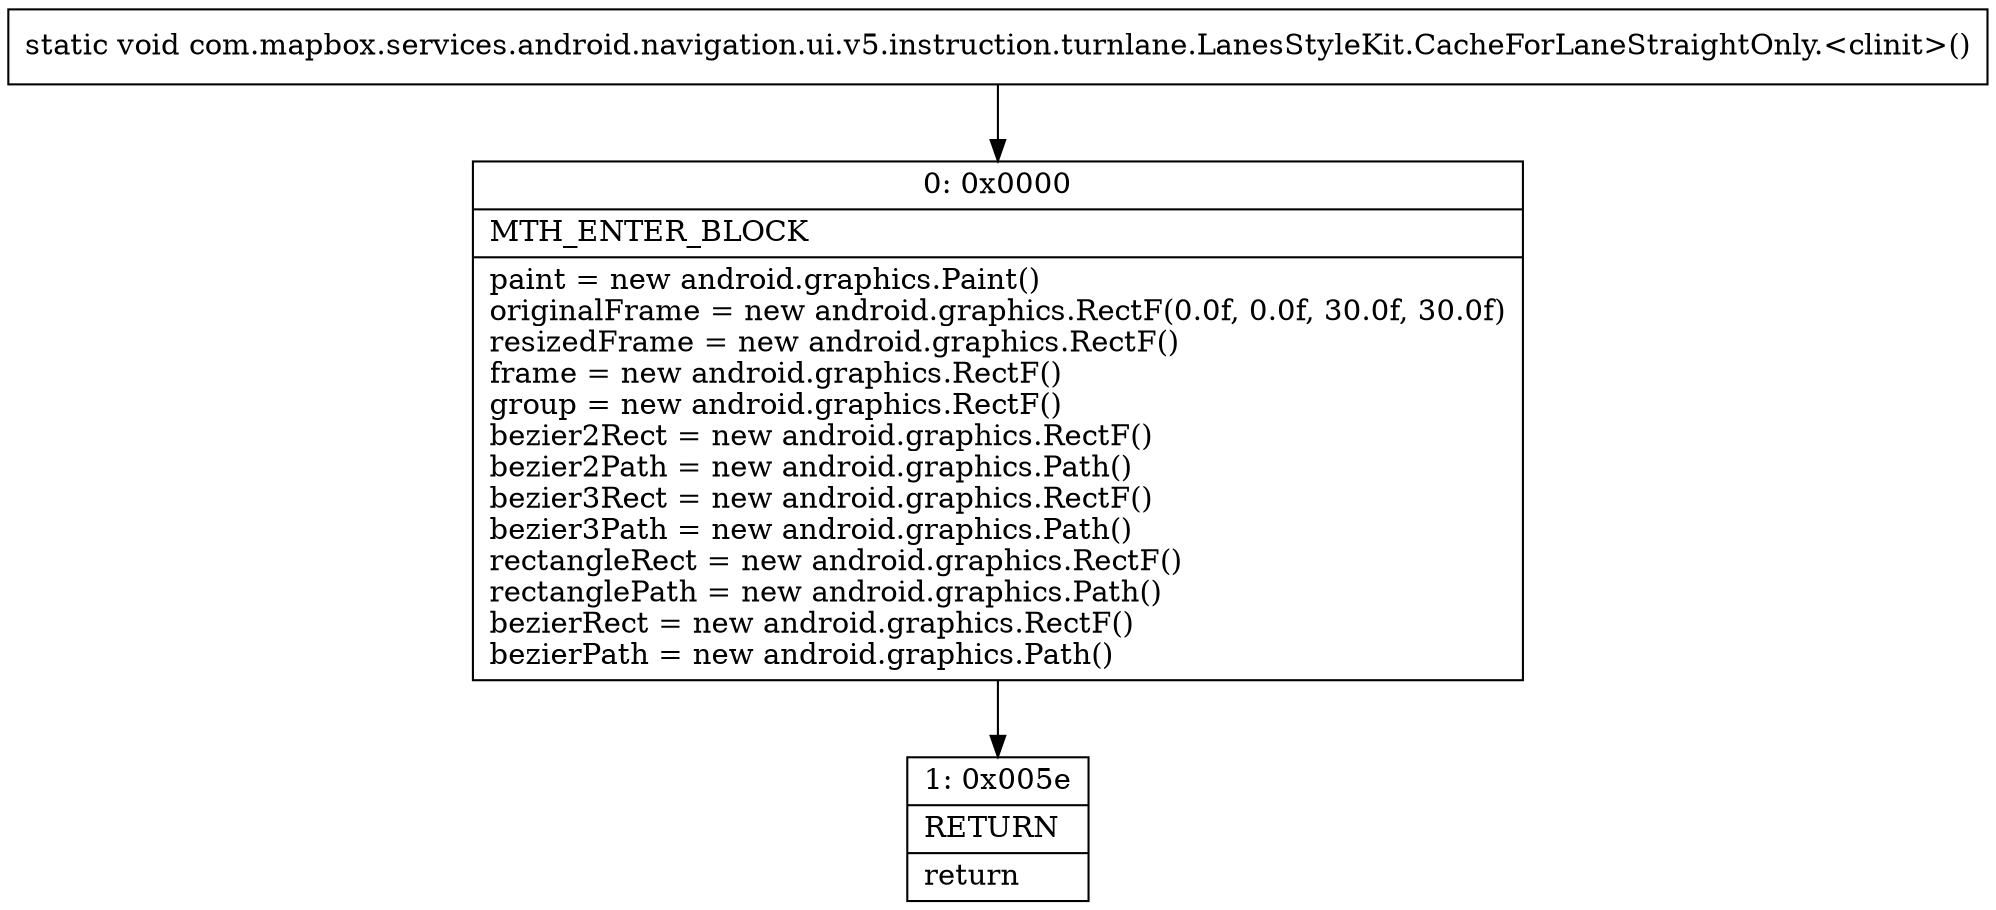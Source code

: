 digraph "CFG forcom.mapbox.services.android.navigation.ui.v5.instruction.turnlane.LanesStyleKit.CacheForLaneStraightOnly.\<clinit\>()V" {
Node_0 [shape=record,label="{0\:\ 0x0000|MTH_ENTER_BLOCK\l|paint = new android.graphics.Paint()\loriginalFrame = new android.graphics.RectF(0.0f, 0.0f, 30.0f, 30.0f)\lresizedFrame = new android.graphics.RectF()\lframe = new android.graphics.RectF()\lgroup = new android.graphics.RectF()\lbezier2Rect = new android.graphics.RectF()\lbezier2Path = new android.graphics.Path()\lbezier3Rect = new android.graphics.RectF()\lbezier3Path = new android.graphics.Path()\lrectangleRect = new android.graphics.RectF()\lrectanglePath = new android.graphics.Path()\lbezierRect = new android.graphics.RectF()\lbezierPath = new android.graphics.Path()\l}"];
Node_1 [shape=record,label="{1\:\ 0x005e|RETURN\l|return\l}"];
MethodNode[shape=record,label="{static void com.mapbox.services.android.navigation.ui.v5.instruction.turnlane.LanesStyleKit.CacheForLaneStraightOnly.\<clinit\>() }"];
MethodNode -> Node_0;
Node_0 -> Node_1;
}

